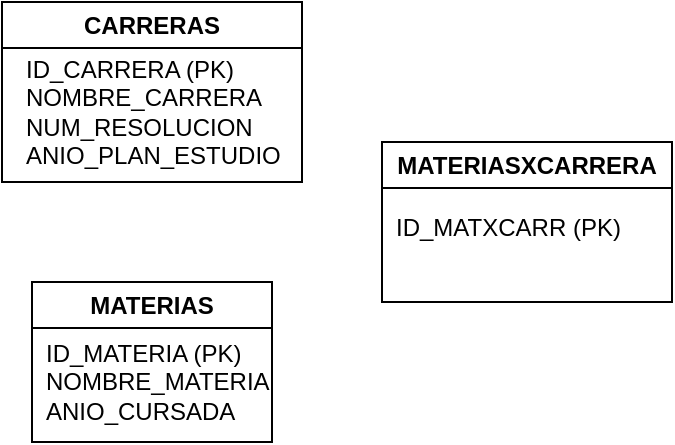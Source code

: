 <mxfile version="24.7.16">
  <diagram name="Página-1" id="NfPrVVcTNH_jaM6oXlir">
    <mxGraphModel dx="1330" dy="267" grid="1" gridSize="10" guides="1" tooltips="1" connect="1" arrows="1" fold="1" page="1" pageScale="1" pageWidth="827" pageHeight="1169" math="0" shadow="0">
      <root>
        <mxCell id="0" />
        <mxCell id="1" parent="0" />
        <mxCell id="BpbL2CLXbk11PD9w6e_h-2" value="CARRERAS" style="swimlane;whiteSpace=wrap;html=1;" vertex="1" parent="1">
          <mxGeometry x="-780" y="40" width="150" height="90" as="geometry" />
        </mxCell>
        <mxCell id="BpbL2CLXbk11PD9w6e_h-3" value="ID_CARRERA (PK)&lt;div&gt;NOMBRE_CARRERA&lt;/div&gt;&lt;div&gt;NUM_RESOLUCION&lt;/div&gt;&lt;div&gt;ANIO_PLAN_ESTUDIO&lt;/div&gt;" style="text;html=1;align=left;verticalAlign=middle;resizable=0;points=[];autosize=1;strokeColor=none;fillColor=none;" vertex="1" parent="BpbL2CLXbk11PD9w6e_h-2">
          <mxGeometry x="10" y="20" width="150" height="70" as="geometry" />
        </mxCell>
        <mxCell id="BpbL2CLXbk11PD9w6e_h-5" value="MATERIAS" style="swimlane;whiteSpace=wrap;html=1;" vertex="1" parent="1">
          <mxGeometry x="-765" y="180" width="120" height="80" as="geometry" />
        </mxCell>
        <mxCell id="BpbL2CLXbk11PD9w6e_h-6" value="ID_MATERIA (PK)&lt;div&gt;NOMBRE_MATERIA&lt;/div&gt;&lt;div&gt;ANIO_CURSADA&lt;/div&gt;" style="text;html=1;align=left;verticalAlign=middle;resizable=0;points=[];autosize=1;strokeColor=none;fillColor=none;" vertex="1" parent="BpbL2CLXbk11PD9w6e_h-5">
          <mxGeometry x="5" y="20" width="140" height="60" as="geometry" />
        </mxCell>
        <mxCell id="BpbL2CLXbk11PD9w6e_h-8" value="MATERIASXCARRERA" style="swimlane;whiteSpace=wrap;html=1;" vertex="1" parent="1">
          <mxGeometry x="-590" y="110" width="145" height="80" as="geometry" />
        </mxCell>
        <mxCell id="BpbL2CLXbk11PD9w6e_h-9" value="ID_MATXCARR (PK)&lt;div&gt;&lt;br&gt;&lt;/div&gt;" style="text;html=1;align=left;verticalAlign=middle;resizable=0;points=[];autosize=1;strokeColor=none;fillColor=none;" vertex="1" parent="BpbL2CLXbk11PD9w6e_h-8">
          <mxGeometry x="5" y="30" width="140" height="40" as="geometry" />
        </mxCell>
      </root>
    </mxGraphModel>
  </diagram>
</mxfile>
